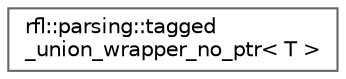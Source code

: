 digraph "类继承关系图"
{
 // LATEX_PDF_SIZE
  bgcolor="transparent";
  edge [fontname=Helvetica,fontsize=10,labelfontname=Helvetica,labelfontsize=10];
  node [fontname=Helvetica,fontsize=10,shape=box,height=0.2,width=0.4];
  rankdir="LR";
  Node0 [id="Node000000",label="rfl::parsing::tagged\l_union_wrapper_no_ptr\< T \>",height=0.2,width=0.4,color="grey40", fillcolor="white", style="filled",URL="$structrfl_1_1parsing_1_1tagged__union__wrapper__no__ptr.html",tooltip=" "];
}
